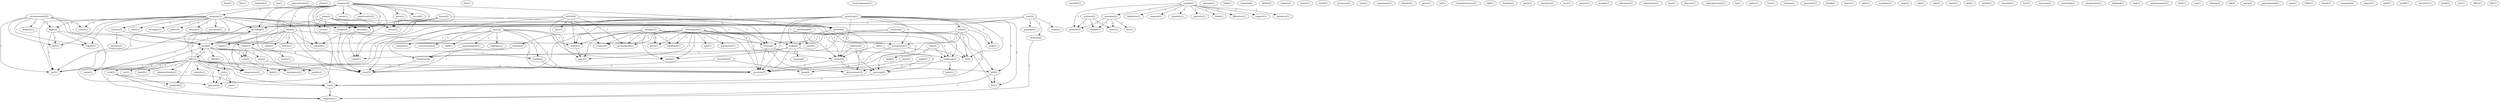 digraph G {
  face [ label="face(1)" ];
  fire [ label="fire(1)" ];
  languish [ label="languish(1)" ];
  isn [ label="isn(1)" ];
  pennsylvania [ label="pennsylvania(1)" ];
  show [ label="show(1)" ];
  deficit [ label="deficit(4)" ];
  growth [ label="growth(3)" ];
  lays [ label="lays(1)" ];
  spending [ label="spending(5)" ];
  future [ label="future(2)" ];
  creates [ label="creates(1)" ];
  groundwork [ label="groundwork(1)" ];
  waste [ label="waste(2)" ];
  pays [ label="pays(1)" ];
  year [ label="year(5)" ];
  plan [ label="plan(4)" ];
  term [ label="term(1)" ];
  cut [ label="cut(2)" ];
  sector [ label="sector(1)" ];
  percent [ label="percent(2)" ];
  passed [ label="passed(2)" ];
  create [ label="create(1)" ];
  put [ label="put(1)" ];
  live [ label="live(1)" ];
  congress [ label="congress(4)" ];
  country [ label="country(5)" ];
  program [ label="program(3)" ];
  sense [ label="sense(1)" ];
  opportunity [ label="opportunity(2)" ];
  time [ label="time(4)" ];
  hope [ label="hope(1)" ];
  gave [ label="gave(1)" ];
  record [ label="record(1)" ];
  budget [ label="budget(5)" ];
  created [ label="created(1)" ];
  deserve [ label="deserve(1)" ];
  today [ label="today(3)" ];
  encouragement [ label="encouragement(1)" ];
  consider [ label="consider(1)" ];
  achieve [ label="achieve(2)" ];
  portion [ label="portion(1)" ];
  change [ label="change(1)" ];
  move [ label="move(1)" ];
  attempt [ label="attempt(1)" ];
  help [ label="help(1)" ];
  reported [ label="reported(1)" ];
  work [ label="work(2)" ];
  care [ label="care(2)" ];
  bill [ label="bill(11)" ];
  afford [ label="afford(1)" ];
  mean [ label="mean(1)" ];
  compromise [ label="compromise(1)" ];
  health [ label="health(2)" ];
  cost [ label="cost(2)" ];
  senate [ label="senate(1)" ];
  talkathon [ label="talkathon(1)" ];
  respond [ label="respond(1)" ];
  mandate [ label="mandate(2)" ];
  minority [ label="minority(1)" ];
  majority [ label="majority(1)" ];
  think [ label="think(1)" ];
  filibuster [ label="filibuster(1)" ];
  support [ label="support(1)" ];
  initiative [ label="initiative(1)" ];
  dollar [ label="dollar(2)" ];
  subject [ label="subject(1)" ];
  government [ label="government(3)" ];
  ve [ label="ve(2)" ];
  exists [ label="exists(1)" ];
  voted [ label="voted(1)" ];
  edt [ label="edt(1)" ];
  nation [ label="nation(3)" ];
  morning [ label="morning(4)" ];
  wanted [ label="wanted(2)" ];
  job [ label="job(2)" ];
  broadcast [ label="broadcast(2)" ];
  lot [ label="lot(1)" ];
  economy [ label="economy(7)" ];
  ensure [ label="ensure(1)" ];
  recession [ label="recession(1)" ];
  start [ label="start(1)" ];
  strength [ label="strength(1)" ];
  police [ label="police(1)" ];
  fight [ label="fight(2)" ];
  lost [ label="lost(1)" ];
  put [ label="put(1)" ];
  make [ label="make(6)" ];
  rehire [ label="rehire(1)" ];
  work [ label="work(2)" ];
  crime [ label="crime(2)" ];
  act [ label="act(1)" ];
  increases [ label="increases(1)" ];
  stop [ label="stop(1)" ];
  experience [ label="experience(1)" ];
  pittsburgh [ label="pittsburgh(4)" ];
  voice [ label="voice(1)" ];
  station [ label="station(2)" ];
  blocked [ label="blocked(1)" ];
  press [ label="press(1)" ];
  aid [ label="aid(1)" ];
  competitiveness [ label="competitiveness(1)" ];
  talk [ label="talk(1)" ];
  funding [ label="funding(1)" ];
  spirit [ label="spirit(1)" ];
  paralysis [ label="paralysis(1)" ];
  vice [ label="vice(1)" ];
  passes [ label="passes(1)" ];
  sounds [ label="sounds(1)" ];
  education [ label="education(1)" ];
  vote [ label="vote(2)" ];
  creation [ label="creation(2)" ];
  result [ label="result(1)" ];
  passage [ label="passage(1)" ];
  experiment [ label="experiment(1)" ];
  won [ label="won(1)" ];
  discuss [ label="discuss(1)" ];
  unemployment [ label="unemployment(1)" ];
  hq [ label="hq(1)" ];
  policy [ label="policy(1)" ];
  tour [ label="tour(1)" ];
  explosion [ label="explosion(1)" ];
  release [ label="release(1)" ];
  generate [ label="generate(1)" ];
  break [ label="break(1)" ];
  grows [ label="grows(1)" ];
  quality [ label="quality(1)" ];
  water [ label="water(1)" ];
  mile [ label="mile(1)" ];
  meet [ label="meet(2)" ];
  summer [ label="summer(1)" ];
  road [ label="road(1)" ];
  construction [ label="construction(2)" ];
  immunization [ label="immunization(1)" ];
  highway [ label="highway(1)" ];
  needs [ label="needs(1)" ];
  soundest [ label="soundest(1)" ];
  set [ label="set(1)" ];
  board [ label="board(1)" ];
  administration [ label="administration(1)" ];
  emergency [ label="emergency(1)" ];
  step [ label="step(3)" ];
  gridlock [ label="gridlock(2)" ];
  miracle [ label="miracle(1)" ];
  try [ label="try(2)" ];
  kind [ label="kind(1)" ];
  way [ label="way(3)" ];
  hold [ label="hold(1)" ];
  business [ label="business(3)" ];
  changes [ label="changes(1)" ];
  emphasis [ label="emphasis(1)" ];
  investment [ label="investment(3)" ];
  puts [ label="puts(1)" ];
  urge [ label="urge(1)" ];
  told [ label="told(1)" ];
  solve [ label="solve(1)" ];
  fellow [ label="fellow(1)" ];
  side [ label="side(1)" ];
  touch [ label="touch(1)" ];
  address [ label="address(2)" ];
  end [ label="end(1)" ];
  trickle [ label="trickle(1)" ];
  american [ label="american(1)" ];
  take [ label="take(3)" ];
  look [ label="look(1)" ];
  saturday [ label="saturday(1)" ];
  washington [ label="washington(1)" ];
  sent [ label="sent(1)" ];
  legislation [ label="legislation(1)" ];
  bus [ label="bus(1)" ];
  house [ label="house(2)" ];
  recovery [ label="recovery(1)" ];
  yesterday [ label="yesterday(1)" ];
  size [ label="size(1)" ];
  recommended [ label="recommended(2)" ];
  element [ label="element(1)" ];
  imagination [ label="imagination(1)" ];
  radio [ label="radio(3)" ];
  adopted [ label="adopted(1)" ];
  task [ label="task(1)" ];
  compensation [ label="compensation(1)" ];
  debt [ label="debt(1)" ];
  org [ label="org(1)" ];
  clinton [ label="clinton(3)" ];
  tell [ label="tell(2)" ];
  expand [ label="expand(1)" ];
  issue [ label="issue(2)" ];
  pennslyvania [ label="pennslyvania(1)" ];
  spin [ label="spin(1)" ];
  kdka [ label="kdka(1)" ];
  thank [ label="thank(1)" ];
  campaign [ label="campaign(2)" ];
  airport [ label="airport(1)" ];
  april [ label="april(1)" ];
  labor [ label="labor(1)" ];
  world [ label="world(1)" ];
  president [ label="president(4)" ];
  keep [ label="keep(4)" ];
  secretary [ label="secretary(1)" ];
  mind [ label="mind(1)" ];
  city [ label="city(1)" ];
  office [ label="office(1)" ];
  gore [ label="gore(2)" ];
  life [ label="life(1)" ];
  deficit -> growth [ label="1" ];
  deficit -> lays [ label="1" ];
  deficit -> spending [ label="2" ];
  deficit -> future [ label="1" ];
  deficit -> creates [ label="1" ];
  deficit -> groundwork [ label="1" ];
  deficit -> waste [ label="1" ];
  deficit -> pays [ label="1" ];
  deficit -> year [ label="1" ];
  plan -> growth [ label="1" ];
  plan -> term [ label="1" ];
  plan -> cut [ label="1" ];
  plan -> sector [ label="1" ];
  plan -> percent [ label="1" ];
  plan -> passed [ label="1" ];
  plan -> create [ label="1" ];
  congress -> country [ label="1" ];
  congress -> growth [ label="1" ];
  congress -> program [ label="1" ];
  congress -> sense [ label="1" ];
  congress -> opportunity [ label="1" ];
  congress -> term [ label="1" ];
  congress -> time [ label="1" ];
  congress -> spending [ label="1" ];
  congress -> sector [ label="1" ];
  congress -> hope [ label="1" ];
  congress -> gave [ label="1" ];
  congress -> record [ label="1" ];
  congress -> passed [ label="2" ];
  congress -> create [ label="1" ];
  congress -> budget [ label="1" ];
  congress -> created [ label="1" ];
  congress -> year [ label="1" ];
  country -> deserve [ label="1" ];
  country -> today [ label="1" ];
  achieve -> portion [ label="1" ];
  achieve -> change [ label="1" ];
  achieve -> move [ label="1" ];
  work -> care [ label="1" ];
  work -> bill [ label="1" ];
  work -> afford [ label="1" ];
  work -> mean [ label="1" ];
  work -> compromise [ label="1" ];
  work -> health [ label="1" ];
  work -> cost [ label="1" ];
  senate -> talkathon [ label="1" ];
  senate -> respond [ label="1" ];
  senate -> mandate [ label="1" ];
  senate -> portion [ label="1" ];
  senate -> minority [ label="1" ];
  senate -> majority [ label="1" ];
  senate -> think [ label="1" ];
  senate -> filibuster [ label="1" ];
  senate -> support [ label="1" ];
  senate -> initiative [ label="1" ];
  growth -> future [ label="1" ];
  growth -> government [ label="1" ];
  growth -> ve [ label="1" ];
  edt -> nation [ label="1" ];
  edt -> morning [ label="1" ];
  wanted -> today [ label="1" ];
  wanted -> job [ label="1" ];
  wanted -> broadcast [ label="1" ];
  wanted -> lot [ label="1" ];
  care -> economy [ label="1" ];
  program -> ensure [ label="1" ];
  program -> recession [ label="1" ];
  program -> start [ label="1" ];
  program -> spending [ label="1" ];
  program -> strength [ label="1" ];
  program -> police [ label="1" ];
  program -> future [ label="1" ];
  program -> nation [ label="1" ];
  program -> fight [ label="1" ];
  program -> lost [ label="1" ];
  program -> put [ label="1" ];
  program -> make [ label="1" ];
  program -> rehire [ label="1" ];
  program -> work [ label="1" ];
  program -> budget [ label="1" ];
  program -> year [ label="1" ];
  program -> economy [ label="1" ];
  program -> crime [ label="1" ];
  mandate -> portion [ label="1" ];
  mandate -> change [ label="1" ];
  mandate -> act [ label="1" ];
  mandate -> move [ label="1" ];
  pittsburgh -> voice [ label="1" ];
  pittsburgh -> nation [ label="3" ];
  pittsburgh -> station [ label="1" ];
  vote -> creation [ label="1" ];
  vote -> result [ label="1" ];
  vote -> spending [ label="1" ];
  vote -> passage [ label="1" ];
  vote -> year [ label="1" ];
  creation -> explosion [ label="1" ];
  today -> grows [ label="1" ];
  today -> cost [ label="1" ];
  today -> quality [ label="1" ];
  meet -> summer [ label="1" ];
  meet -> road [ label="1" ];
  meet -> construction [ label="1" ];
  meet -> immunization [ label="1" ];
  meet -> highway [ label="1" ];
  meet -> waste [ label="1" ];
  meet -> health [ label="1" ];
  meet -> needs [ label="1" ];
  meet -> economy [ label="1" ];
  bill -> set [ label="1" ];
  bill -> board [ label="1" ];
  bill -> administration [ label="1" ];
  bill -> spending [ label="2" ];
  bill -> cut [ label="1" ];
  bill -> mean [ label="2" ];
  bill -> emergency [ label="1" ];
  bill -> compromise [ label="2" ];
  bill -> job [ label="1" ];
  bill -> percent [ label="1" ];
  bill -> put [ label="1" ];
  bill -> step [ label="1" ];
  bill -> work [ label="1" ];
  bill -> gridlock [ label="1" ];
  bill -> miracle [ label="1" ];
  bill -> year [ label="1" ];
  bill -> try [ label="1" ];
  bill -> kind [ label="1" ];
  bill -> explosion [ label="1" ];
  way -> hold [ label="2" ];
  way -> business [ label="1" ];
  changes -> future [ label="1" ];
  changes -> creates [ label="1" ];
  changes -> groundwork [ label="1" ];
  changes -> waste [ label="1" ];
  changes -> pays [ label="1" ];
  changes -> emphasis [ label="1" ];
  changes -> investment [ label="1" ];
  changes -> business [ label="1" ];
  changes -> puts [ label="1" ];
  changes -> needs [ label="1" ];
  time -> solve [ label="1" ];
  time -> fellow [ label="1" ];
  time -> mean [ label="1" ];
  time -> compromise [ label="1" ];
  time -> hope [ label="1" ];
  time -> work [ label="1" ];
  time -> created [ label="1" ];
  time -> try [ label="1" ];
  time -> economy [ label="1" ];
  spending -> put [ label="1" ];
  spending -> work [ label="1" ];
  spending -> year [ label="2" ];
  address -> nation [ label="1" ];
  address -> morning [ label="1" ];
  future -> nation [ label="1" ];
  future -> economy [ label="1" ];
  american -> nation [ label="1" ];
  american -> take [ label="1" ];
  american -> emergency [ label="1" ];
  american -> job [ label="1" ];
  american -> put [ label="1" ];
  american -> make [ label="1" ];
  american -> work [ label="1" ];
  american -> investment [ label="1" ];
  american -> broadcast [ label="1" ];
  american -> business [ label="1" ];
  american -> look [ label="1" ];
  american -> economy [ label="1" ];
  american -> kind [ label="1" ];
  american -> lot [ label="1" ];
  american -> ve [ label="1" ];
  nation -> morning [ label="1" ];
  nation -> economy [ label="1" ];
  washington -> creates [ label="1" ];
  washington -> groundwork [ label="1" ];
  washington -> sent [ label="1" ];
  washington -> waste [ label="1" ];
  washington -> pays [ label="1" ];
  washington -> emphasis [ label="1" ];
  washington -> investment [ label="1" ];
  washington -> legislation [ label="1" ];
  washington -> puts [ label="1" ];
  washington -> needs [ label="1" ];
  washington -> economy [ label="1" ];
  washington -> government [ label="1" ];
  house -> sector [ label="1" ];
  house -> passed [ label="1" ];
  house -> create [ label="1" ];
  house -> morning [ label="1" ];
  cut -> percent [ label="2" ];
  cut -> size [ label="1" ];
  recommended -> fight [ label="1" ];
  recommended -> lost [ label="1" ];
  recommended -> percent [ label="1" ];
  recommended -> put [ label="1" ];
  recommended -> rehire [ label="1" ];
  recommended -> work [ label="1" ];
  recommended -> element [ label="1" ];
  recommended -> crime [ label="1" ];
  take -> make [ label="1" ];
  take -> investment [ label="1" ];
  take -> look [ label="1" ];
  take -> try [ label="1" ];
  take -> economy [ label="1" ];
  take -> ve [ label="1" ];
  station -> broadcast [ label="1" ];
  station -> year [ label="1" ];
  radio -> morning [ label="1" ];
  job -> lot [ label="1" ];
  job -> explosion [ label="1" ];
  waste -> pays [ label="1" ];
  fight -> lost [ label="1" ];
  fight -> put [ label="1" ];
  fight -> rehire [ label="1" ];
  fight -> work [ label="1" ];
  step -> gridlock [ label="1" ];
  step -> try [ label="1" ];
  step -> explosion [ label="1" ];
  health -> economy [ label="1" ];
  make -> create [ label="1" ];
  make -> expand [ label="2" ];
  make -> business [ label="1" ];
  make -> needs [ label="2" ];
  make -> economy [ label="3" ];
  work -> cost [ label="1" ];
  investment -> economy [ label="1" ];
  investment -> ve [ label="1" ];
  broadcast -> year [ label="1" ];
  passed -> created [ label="1" ];
  budget -> year [ label="3" ];
  cost -> quality [ label="1" ];
  morning -> try [ label="1" ];
  business -> government [ label="1" ];
  business -> labor [ label="1" ];
  president -> year [ label="1" ];
  president -> keep [ label="1" ];
  try -> explosion [ label="1" ];
  gore -> keep [ label="1" ];
}
